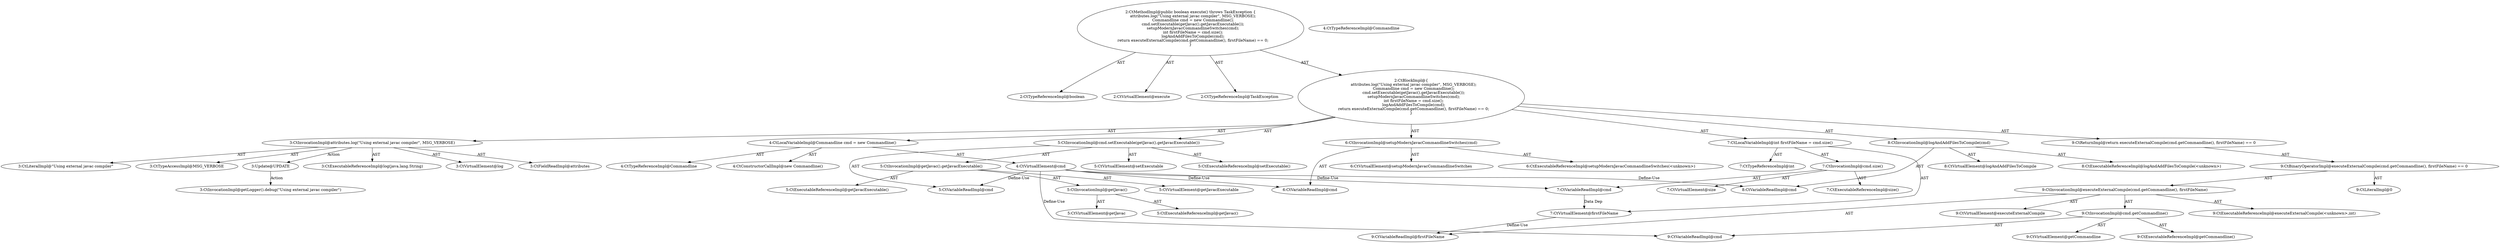 digraph "execute#?" {
0 [label="2:CtTypeReferenceImpl@boolean" shape=ellipse]
1 [label="2:CtVirtualElement@execute" shape=ellipse]
2 [label="2:CtTypeReferenceImpl@TaskException" shape=ellipse]
3 [label="3:CtExecutableReferenceImpl@log(java.lang.String)" shape=ellipse]
4 [label="3:CtVirtualElement@log" shape=ellipse]
5 [label="3:CtFieldReadImpl@attributes" shape=ellipse]
6 [label="3:CtLiteralImpl@\"Using external javac compiler\"" shape=ellipse]
7 [label="3:CtTypeAccessImpl@MSG_VERBOSE" shape=ellipse]
8 [label="3:CtInvocationImpl@attributes.log(\"Using external javac compiler\", MSG_VERBOSE)" shape=ellipse]
9 [label="4:CtTypeReferenceImpl@Commandline" shape=ellipse]
10 [label="4:CtTypeReferenceImpl@Commandline" shape=ellipse]
11 [label="4:CtConstructorCallImpl@new Commandline()" shape=ellipse]
12 [label="4:CtVirtualElement@cmd" shape=ellipse]
13 [label="4:CtLocalVariableImpl@Commandline cmd = new Commandline()" shape=ellipse]
14 [label="5:CtExecutableReferenceImpl@setExecutable()" shape=ellipse]
15 [label="5:CtVirtualElement@setExecutable" shape=ellipse]
16 [label="5:CtVariableReadImpl@cmd" shape=ellipse]
17 [label="5:CtExecutableReferenceImpl@getJavacExecutable()" shape=ellipse]
18 [label="5:CtVirtualElement@getJavacExecutable" shape=ellipse]
19 [label="5:CtExecutableReferenceImpl@getJavac()" shape=ellipse]
20 [label="5:CtVirtualElement@getJavac" shape=ellipse]
21 [label="5:CtInvocationImpl@getJavac()" shape=ellipse]
22 [label="5:CtInvocationImpl@getJavac().getJavacExecutable()" shape=ellipse]
23 [label="5:CtInvocationImpl@cmd.setExecutable(getJavac().getJavacExecutable())" shape=ellipse]
24 [label="6:CtExecutableReferenceImpl@setupModernJavacCommandlineSwitches(<unknown>)" shape=ellipse]
25 [label="6:CtVirtualElement@setupModernJavacCommandlineSwitches" shape=ellipse]
26 [label="6:CtVariableReadImpl@cmd" shape=ellipse]
27 [label="6:CtInvocationImpl@setupModernJavacCommandlineSwitches(cmd)" shape=ellipse]
28 [label="7:CtTypeReferenceImpl@int" shape=ellipse]
29 [label="7:CtExecutableReferenceImpl@size()" shape=ellipse]
30 [label="7:CtVirtualElement@size" shape=ellipse]
31 [label="7:CtVariableReadImpl@cmd" shape=ellipse]
32 [label="7:CtInvocationImpl@cmd.size()" shape=ellipse]
33 [label="7:CtVirtualElement@firstFileName" shape=ellipse]
34 [label="7:CtLocalVariableImpl@int firstFileName = cmd.size()" shape=ellipse]
35 [label="8:CtExecutableReferenceImpl@logAndAddFilesToCompile(<unknown>)" shape=ellipse]
36 [label="8:CtVirtualElement@logAndAddFilesToCompile" shape=ellipse]
37 [label="8:CtVariableReadImpl@cmd" shape=ellipse]
38 [label="8:CtInvocationImpl@logAndAddFilesToCompile(cmd)" shape=ellipse]
39 [label="9:CtExecutableReferenceImpl@executeExternalCompile(<unknown>,int)" shape=ellipse]
40 [label="9:CtVirtualElement@executeExternalCompile" shape=ellipse]
41 [label="9:CtExecutableReferenceImpl@getCommandline()" shape=ellipse]
42 [label="9:CtVirtualElement@getCommandline" shape=ellipse]
43 [label="9:CtVariableReadImpl@cmd" shape=ellipse]
44 [label="9:CtInvocationImpl@cmd.getCommandline()" shape=ellipse]
45 [label="9:CtVariableReadImpl@firstFileName" shape=ellipse]
46 [label="9:CtInvocationImpl@executeExternalCompile(cmd.getCommandline(), firstFileName)" shape=ellipse]
47 [label="9:CtLiteralImpl@0" shape=ellipse]
48 [label="9:CtBinaryOperatorImpl@executeExternalCompile(cmd.getCommandline(), firstFileName) == 0" shape=ellipse]
49 [label="9:CtReturnImpl@return executeExternalCompile(cmd.getCommandline(), firstFileName) == 0" shape=ellipse]
50 [label="2:CtBlockImpl@\{
    attributes.log(\"Using external javac compiler\", MSG_VERBOSE);
    Commandline cmd = new Commandline();
    cmd.setExecutable(getJavac().getJavacExecutable());
    setupModernJavacCommandlineSwitches(cmd);
    int firstFileName = cmd.size();
    logAndAddFilesToCompile(cmd);
    return executeExternalCompile(cmd.getCommandline(), firstFileName) == 0;
\}" shape=ellipse]
51 [label="2:CtMethodImpl@public boolean execute() throws TaskException \{
    attributes.log(\"Using external javac compiler\", MSG_VERBOSE);
    Commandline cmd = new Commandline();
    cmd.setExecutable(getJavac().getJavacExecutable());
    setupModernJavacCommandlineSwitches(cmd);
    int firstFileName = cmd.size();
    logAndAddFilesToCompile(cmd);
    return executeExternalCompile(cmd.getCommandline(), firstFileName) == 0;
\}" shape=ellipse]
52 [label="3:Update@UPDATE" shape=ellipse]
53 [label="3:CtInvocationImpl@getLogger().debug(\"Using external javac compiler\")" shape=ellipse]
8 -> 4 [label="AST"];
8 -> 5 [label="AST"];
8 -> 3 [label="AST"];
8 -> 6 [label="AST"];
8 -> 7 [label="AST"];
8 -> 52 [label="Action"];
12 -> 16 [label="Define-Use"];
12 -> 26 [label="Define-Use"];
12 -> 31 [label="Define-Use"];
12 -> 37 [label="Define-Use"];
12 -> 43 [label="Define-Use"];
13 -> 12 [label="AST"];
13 -> 9 [label="AST"];
13 -> 11 [label="AST"];
21 -> 20 [label="AST"];
21 -> 19 [label="AST"];
22 -> 18 [label="AST"];
22 -> 21 [label="AST"];
22 -> 17 [label="AST"];
23 -> 15 [label="AST"];
23 -> 16 [label="AST"];
23 -> 14 [label="AST"];
23 -> 22 [label="AST"];
27 -> 25 [label="AST"];
27 -> 24 [label="AST"];
27 -> 26 [label="AST"];
31 -> 33 [label="Data Dep"];
32 -> 30 [label="AST"];
32 -> 31 [label="AST"];
32 -> 29 [label="AST"];
33 -> 45 [label="Define-Use"];
34 -> 33 [label="AST"];
34 -> 28 [label="AST"];
34 -> 32 [label="AST"];
38 -> 36 [label="AST"];
38 -> 35 [label="AST"];
38 -> 37 [label="AST"];
44 -> 42 [label="AST"];
44 -> 43 [label="AST"];
44 -> 41 [label="AST"];
46 -> 40 [label="AST"];
46 -> 39 [label="AST"];
46 -> 44 [label="AST"];
46 -> 45 [label="AST"];
48 -> 46 [label="AST"];
48 -> 47 [label="AST"];
49 -> 48 [label="AST"];
50 -> 8 [label="AST"];
50 -> 13 [label="AST"];
50 -> 23 [label="AST"];
50 -> 27 [label="AST"];
50 -> 34 [label="AST"];
50 -> 38 [label="AST"];
50 -> 49 [label="AST"];
51 -> 1 [label="AST"];
51 -> 0 [label="AST"];
51 -> 2 [label="AST"];
51 -> 50 [label="AST"];
52 -> 53 [label="Action"];
}